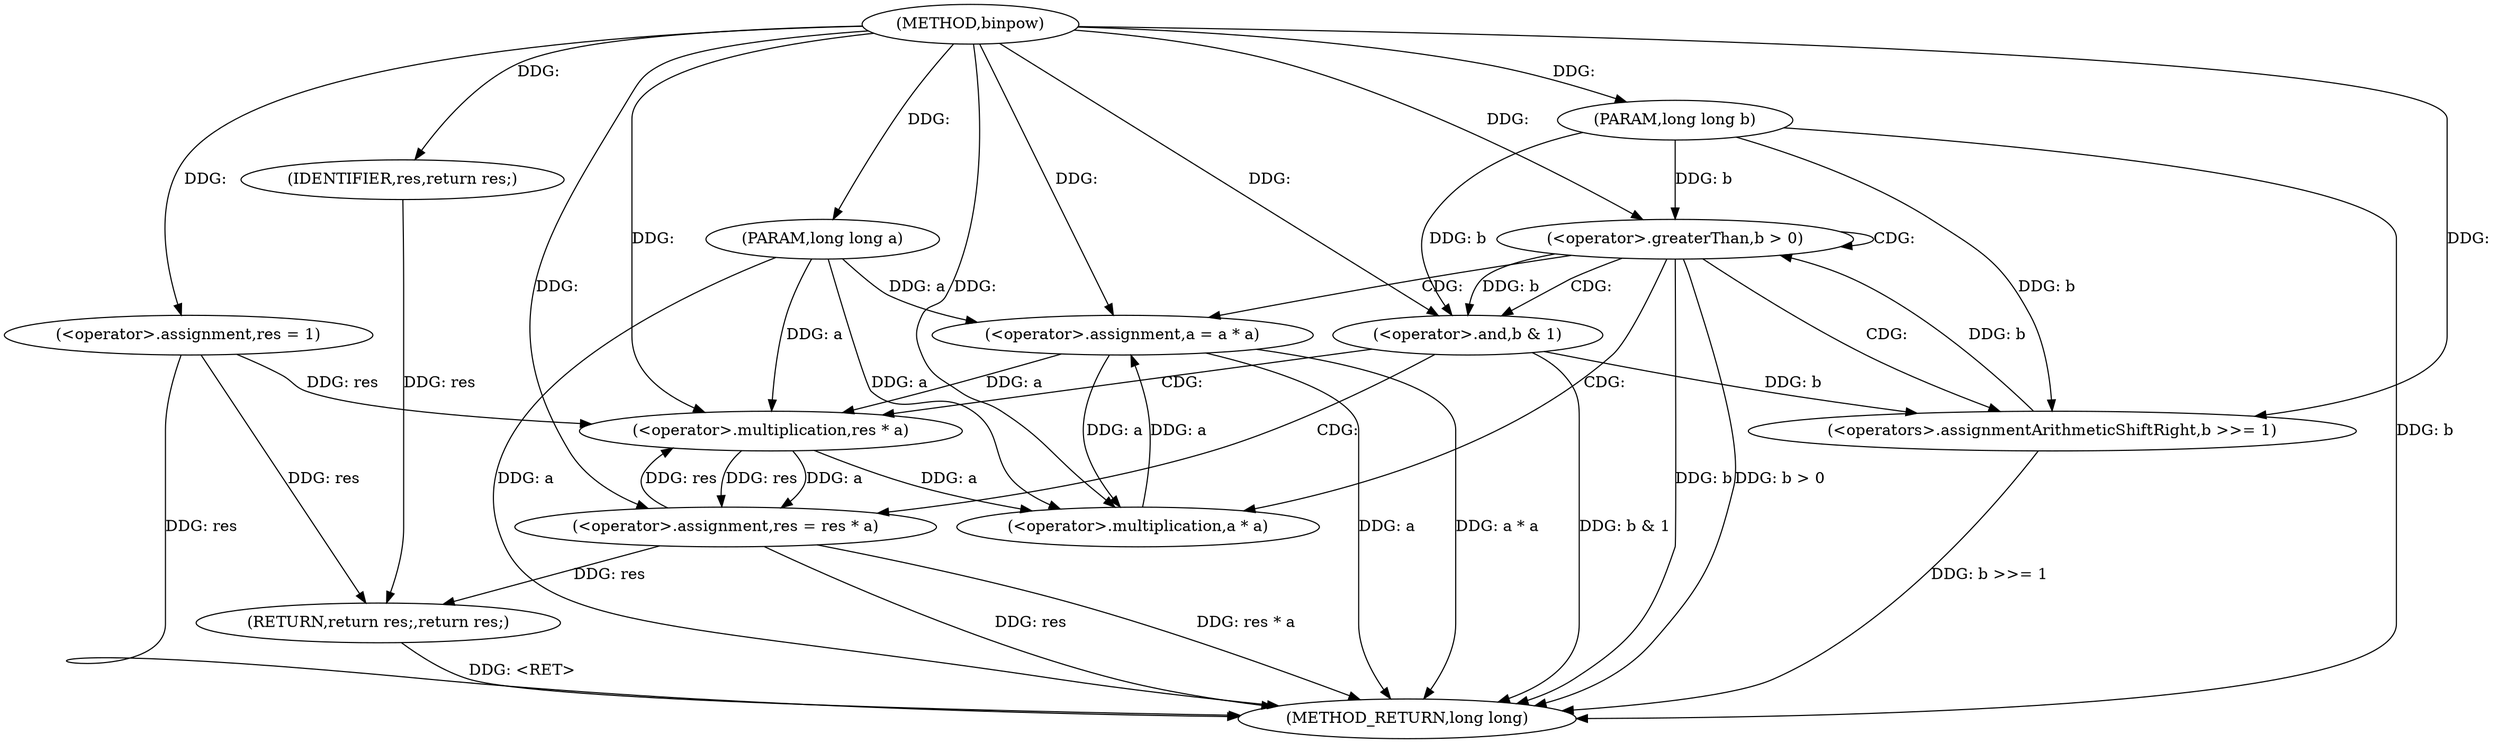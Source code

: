 digraph "binpow" {  
"1000174" [label = "(METHOD,binpow)" ]
"1000206" [label = "(METHOD_RETURN,long long)" ]
"1000175" [label = "(PARAM,long long a)" ]
"1000176" [label = "(PARAM,long long b)" ]
"1000179" [label = "(<operator>.assignment,res = 1)" ]
"1000204" [label = "(RETURN,return res;,return res;)" ]
"1000183" [label = "(<operator>.greaterThan,b > 0)" ]
"1000205" [label = "(IDENTIFIER,res,return res;)" ]
"1000196" [label = "(<operator>.assignment,a = a * a)" ]
"1000201" [label = "(<operators>.assignmentArithmeticShiftRight,b >>= 1)" ]
"1000188" [label = "(<operator>.and,b & 1)" ]
"1000191" [label = "(<operator>.assignment,res = res * a)" ]
"1000198" [label = "(<operator>.multiplication,a * a)" ]
"1000193" [label = "(<operator>.multiplication,res * a)" ]
  "1000175" -> "1000206"  [ label = "DDG: a"] 
  "1000176" -> "1000206"  [ label = "DDG: b"] 
  "1000179" -> "1000206"  [ label = "DDG: res"] 
  "1000183" -> "1000206"  [ label = "DDG: b"] 
  "1000183" -> "1000206"  [ label = "DDG: b > 0"] 
  "1000188" -> "1000206"  [ label = "DDG: b & 1"] 
  "1000191" -> "1000206"  [ label = "DDG: res"] 
  "1000191" -> "1000206"  [ label = "DDG: res * a"] 
  "1000196" -> "1000206"  [ label = "DDG: a"] 
  "1000196" -> "1000206"  [ label = "DDG: a * a"] 
  "1000201" -> "1000206"  [ label = "DDG: b >>= 1"] 
  "1000204" -> "1000206"  [ label = "DDG: <RET>"] 
  "1000174" -> "1000175"  [ label = "DDG: "] 
  "1000174" -> "1000176"  [ label = "DDG: "] 
  "1000174" -> "1000179"  [ label = "DDG: "] 
  "1000205" -> "1000204"  [ label = "DDG: res"] 
  "1000179" -> "1000204"  [ label = "DDG: res"] 
  "1000191" -> "1000204"  [ label = "DDG: res"] 
  "1000174" -> "1000205"  [ label = "DDG: "] 
  "1000201" -> "1000183"  [ label = "DDG: b"] 
  "1000176" -> "1000183"  [ label = "DDG: b"] 
  "1000174" -> "1000183"  [ label = "DDG: "] 
  "1000198" -> "1000196"  [ label = "DDG: a"] 
  "1000193" -> "1000191"  [ label = "DDG: a"] 
  "1000193" -> "1000191"  [ label = "DDG: res"] 
  "1000175" -> "1000196"  [ label = "DDG: a"] 
  "1000174" -> "1000196"  [ label = "DDG: "] 
  "1000188" -> "1000201"  [ label = "DDG: b"] 
  "1000176" -> "1000201"  [ label = "DDG: b"] 
  "1000174" -> "1000201"  [ label = "DDG: "] 
  "1000183" -> "1000188"  [ label = "DDG: b"] 
  "1000176" -> "1000188"  [ label = "DDG: b"] 
  "1000174" -> "1000188"  [ label = "DDG: "] 
  "1000174" -> "1000191"  [ label = "DDG: "] 
  "1000193" -> "1000198"  [ label = "DDG: a"] 
  "1000196" -> "1000198"  [ label = "DDG: a"] 
  "1000175" -> "1000198"  [ label = "DDG: a"] 
  "1000174" -> "1000198"  [ label = "DDG: "] 
  "1000179" -> "1000193"  [ label = "DDG: res"] 
  "1000191" -> "1000193"  [ label = "DDG: res"] 
  "1000174" -> "1000193"  [ label = "DDG: "] 
  "1000196" -> "1000193"  [ label = "DDG: a"] 
  "1000175" -> "1000193"  [ label = "DDG: a"] 
  "1000183" -> "1000201"  [ label = "CDG: "] 
  "1000183" -> "1000188"  [ label = "CDG: "] 
  "1000183" -> "1000198"  [ label = "CDG: "] 
  "1000183" -> "1000183"  [ label = "CDG: "] 
  "1000183" -> "1000196"  [ label = "CDG: "] 
  "1000188" -> "1000193"  [ label = "CDG: "] 
  "1000188" -> "1000191"  [ label = "CDG: "] 
}
